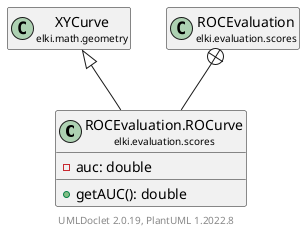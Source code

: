 @startuml
    remove .*\.(Instance|Par|Parameterizer|Factory)$
    set namespaceSeparator none
    hide empty fields
    hide empty methods

    class "<size:14>ROCEvaluation.ROCurve\n<size:10>elki.evaluation.scores" as elki.evaluation.scores.ROCEvaluation.ROCurve [[ROCEvaluation.ROCurve.html]] {
        -auc: double
        +getAUC(): double
    }

    class "<size:14>XYCurve\n<size:10>elki.math.geometry" as elki.math.geometry.XYCurve [[../../math/geometry/XYCurve.html]]
    class "<size:14>ROCEvaluation\n<size:10>elki.evaluation.scores" as elki.evaluation.scores.ROCEvaluation [[ROCEvaluation.html]]

    elki.math.geometry.XYCurve <|-- elki.evaluation.scores.ROCEvaluation.ROCurve
    elki.evaluation.scores.ROCEvaluation +-- elki.evaluation.scores.ROCEvaluation.ROCurve

    center footer UMLDoclet 2.0.19, PlantUML 1.2022.8
@enduml

